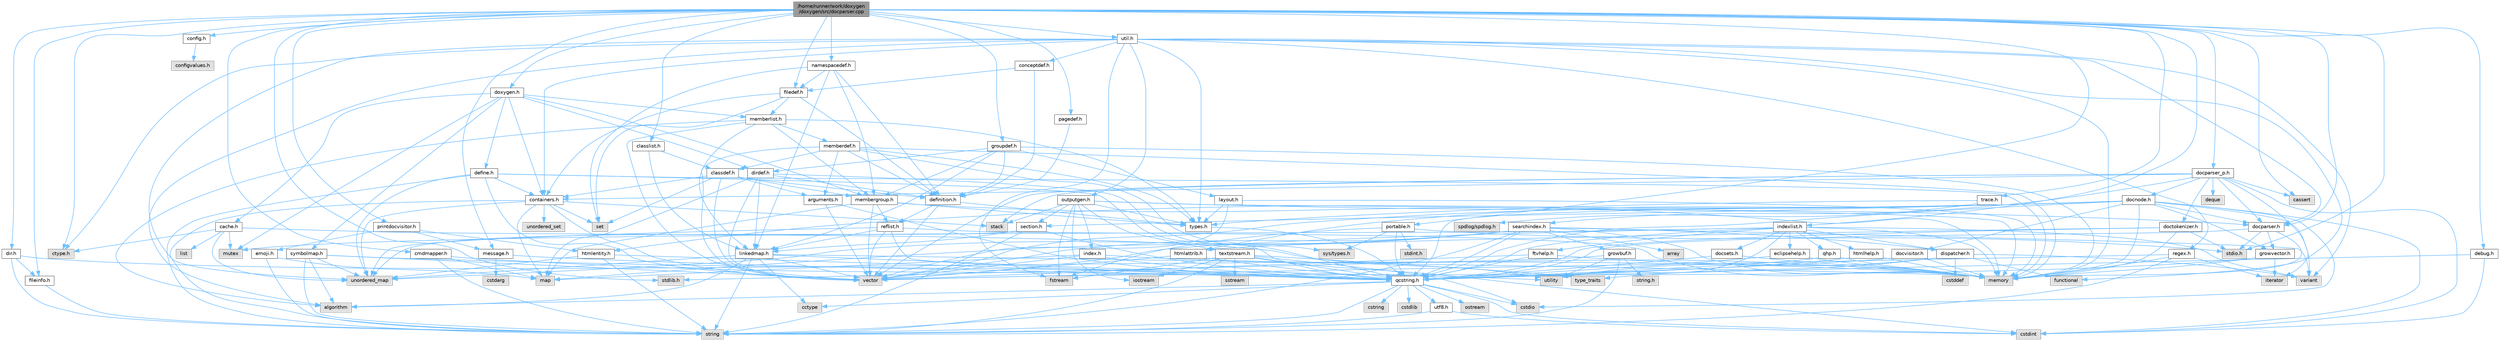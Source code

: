digraph "/home/runner/work/doxygen/doxygen/src/docparser.cpp"
{
 // INTERACTIVE_SVG=YES
 // LATEX_PDF_SIZE
  bgcolor="transparent";
  edge [fontname=Helvetica,fontsize=10,labelfontname=Helvetica,labelfontsize=10];
  node [fontname=Helvetica,fontsize=10,shape=box,height=0.2,width=0.4];
  Node1 [label="/home/runner/work/doxygen\l/doxygen/src/docparser.cpp",height=0.2,width=0.4,color="gray40", fillcolor="grey60", style="filled", fontcolor="black",tooltip=" "];
  Node1 -> Node2 [color="steelblue1",style="solid"];
  Node2 [label="stdio.h",height=0.2,width=0.4,color="grey60", fillcolor="#E0E0E0", style="filled",tooltip=" "];
  Node1 -> Node3 [color="steelblue1",style="solid"];
  Node3 [label="stdlib.h",height=0.2,width=0.4,color="grey60", fillcolor="#E0E0E0", style="filled",tooltip=" "];
  Node1 -> Node4 [color="steelblue1",style="solid"];
  Node4 [label="cassert",height=0.2,width=0.4,color="grey60", fillcolor="#E0E0E0", style="filled",tooltip=" "];
  Node1 -> Node5 [color="steelblue1",style="solid"];
  Node5 [label="ctype.h",height=0.2,width=0.4,color="grey60", fillcolor="#E0E0E0", style="filled",tooltip=" "];
  Node1 -> Node6 [color="steelblue1",style="solid"];
  Node6 [label="classlist.h",height=0.2,width=0.4,color="grey40", fillcolor="white", style="filled",URL="$d2/df8/classlist_8h.html",tooltip=" "];
  Node6 -> Node7 [color="steelblue1",style="solid"];
  Node7 [label="linkedmap.h",height=0.2,width=0.4,color="grey40", fillcolor="white", style="filled",URL="$da/de1/linkedmap_8h.html",tooltip=" "];
  Node7 -> Node8 [color="steelblue1",style="solid"];
  Node8 [label="unordered_map",height=0.2,width=0.4,color="grey60", fillcolor="#E0E0E0", style="filled",tooltip=" "];
  Node7 -> Node9 [color="steelblue1",style="solid"];
  Node9 [label="vector",height=0.2,width=0.4,color="grey60", fillcolor="#E0E0E0", style="filled",tooltip=" "];
  Node7 -> Node10 [color="steelblue1",style="solid"];
  Node10 [label="memory",height=0.2,width=0.4,color="grey60", fillcolor="#E0E0E0", style="filled",tooltip=" "];
  Node7 -> Node11 [color="steelblue1",style="solid"];
  Node11 [label="string",height=0.2,width=0.4,color="grey60", fillcolor="#E0E0E0", style="filled",tooltip=" "];
  Node7 -> Node12 [color="steelblue1",style="solid"];
  Node12 [label="algorithm",height=0.2,width=0.4,color="grey60", fillcolor="#E0E0E0", style="filled",tooltip=" "];
  Node7 -> Node13 [color="steelblue1",style="solid"];
  Node13 [label="cctype",height=0.2,width=0.4,color="grey60", fillcolor="#E0E0E0", style="filled",tooltip=" "];
  Node7 -> Node14 [color="steelblue1",style="solid"];
  Node14 [label="qcstring.h",height=0.2,width=0.4,color="grey40", fillcolor="white", style="filled",URL="$d7/d5c/qcstring_8h.html",tooltip=" "];
  Node14 -> Node11 [color="steelblue1",style="solid"];
  Node14 -> Node12 [color="steelblue1",style="solid"];
  Node14 -> Node13 [color="steelblue1",style="solid"];
  Node14 -> Node15 [color="steelblue1",style="solid"];
  Node15 [label="cstring",height=0.2,width=0.4,color="grey60", fillcolor="#E0E0E0", style="filled",tooltip=" "];
  Node14 -> Node16 [color="steelblue1",style="solid"];
  Node16 [label="cstdio",height=0.2,width=0.4,color="grey60", fillcolor="#E0E0E0", style="filled",tooltip=" "];
  Node14 -> Node17 [color="steelblue1",style="solid"];
  Node17 [label="cstdlib",height=0.2,width=0.4,color="grey60", fillcolor="#E0E0E0", style="filled",tooltip=" "];
  Node14 -> Node18 [color="steelblue1",style="solid"];
  Node18 [label="cstdint",height=0.2,width=0.4,color="grey60", fillcolor="#E0E0E0", style="filled",tooltip=" "];
  Node14 -> Node19 [color="steelblue1",style="solid"];
  Node19 [label="ostream",height=0.2,width=0.4,color="grey60", fillcolor="#E0E0E0", style="filled",tooltip=" "];
  Node14 -> Node20 [color="steelblue1",style="solid"];
  Node20 [label="utf8.h",height=0.2,width=0.4,color="grey40", fillcolor="white", style="filled",URL="$db/d7c/utf8_8h.html",tooltip="Various UTF8 related helper functions."];
  Node20 -> Node18 [color="steelblue1",style="solid"];
  Node20 -> Node11 [color="steelblue1",style="solid"];
  Node6 -> Node21 [color="steelblue1",style="solid"];
  Node21 [label="classdef.h",height=0.2,width=0.4,color="grey40", fillcolor="white", style="filled",URL="$d1/da6/classdef_8h.html",tooltip=" "];
  Node21 -> Node9 [color="steelblue1",style="solid"];
  Node21 -> Node22 [color="steelblue1",style="solid"];
  Node22 [label="set",height=0.2,width=0.4,color="grey60", fillcolor="#E0E0E0", style="filled",tooltip=" "];
  Node21 -> Node23 [color="steelblue1",style="solid"];
  Node23 [label="containers.h",height=0.2,width=0.4,color="grey40", fillcolor="white", style="filled",URL="$d5/d75/containers_8h.html",tooltip=" "];
  Node23 -> Node9 [color="steelblue1",style="solid"];
  Node23 -> Node11 [color="steelblue1",style="solid"];
  Node23 -> Node22 [color="steelblue1",style="solid"];
  Node23 -> Node24 [color="steelblue1",style="solid"];
  Node24 [label="map",height=0.2,width=0.4,color="grey60", fillcolor="#E0E0E0", style="filled",tooltip=" "];
  Node23 -> Node25 [color="steelblue1",style="solid"];
  Node25 [label="unordered_set",height=0.2,width=0.4,color="grey60", fillcolor="#E0E0E0", style="filled",tooltip=" "];
  Node23 -> Node8 [color="steelblue1",style="solid"];
  Node23 -> Node26 [color="steelblue1",style="solid"];
  Node26 [label="stack",height=0.2,width=0.4,color="grey60", fillcolor="#E0E0E0", style="filled",tooltip=" "];
  Node21 -> Node27 [color="steelblue1",style="solid"];
  Node27 [label="definition.h",height=0.2,width=0.4,color="grey40", fillcolor="white", style="filled",URL="$df/da1/definition_8h.html",tooltip=" "];
  Node27 -> Node9 [color="steelblue1",style="solid"];
  Node27 -> Node28 [color="steelblue1",style="solid"];
  Node28 [label="types.h",height=0.2,width=0.4,color="grey40", fillcolor="white", style="filled",URL="$d9/d49/types_8h.html",tooltip="This file contains a number of basic enums and types."];
  Node28 -> Node14 [color="steelblue1",style="solid"];
  Node27 -> Node29 [color="steelblue1",style="solid"];
  Node29 [label="reflist.h",height=0.2,width=0.4,color="grey40", fillcolor="white", style="filled",URL="$d1/d02/reflist_8h.html",tooltip=" "];
  Node29 -> Node9 [color="steelblue1",style="solid"];
  Node29 -> Node8 [color="steelblue1",style="solid"];
  Node29 -> Node10 [color="steelblue1",style="solid"];
  Node29 -> Node14 [color="steelblue1",style="solid"];
  Node29 -> Node7 [color="steelblue1",style="solid"];
  Node21 -> Node30 [color="steelblue1",style="solid"];
  Node30 [label="arguments.h",height=0.2,width=0.4,color="grey40", fillcolor="white", style="filled",URL="$df/d9b/arguments_8h.html",tooltip=" "];
  Node30 -> Node9 [color="steelblue1",style="solid"];
  Node30 -> Node14 [color="steelblue1",style="solid"];
  Node21 -> Node31 [color="steelblue1",style="solid"];
  Node31 [label="membergroup.h",height=0.2,width=0.4,color="grey40", fillcolor="white", style="filled",URL="$d9/d11/membergroup_8h.html",tooltip=" "];
  Node31 -> Node9 [color="steelblue1",style="solid"];
  Node31 -> Node24 [color="steelblue1",style="solid"];
  Node31 -> Node10 [color="steelblue1",style="solid"];
  Node31 -> Node28 [color="steelblue1",style="solid"];
  Node31 -> Node29 [color="steelblue1",style="solid"];
  Node1 -> Node32 [color="steelblue1",style="solid"];
  Node32 [label="cmdmapper.h",height=0.2,width=0.4,color="grey40", fillcolor="white", style="filled",URL="$d3/d42/cmdmapper_8h.html",tooltip=" "];
  Node32 -> Node24 [color="steelblue1",style="solid"];
  Node32 -> Node11 [color="steelblue1",style="solid"];
  Node32 -> Node14 [color="steelblue1",style="solid"];
  Node1 -> Node33 [color="steelblue1",style="solid"];
  Node33 [label="config.h",height=0.2,width=0.4,color="grey40", fillcolor="white", style="filled",URL="$db/d16/config_8h.html",tooltip=" "];
  Node33 -> Node34 [color="steelblue1",style="solid"];
  Node34 [label="configvalues.h",height=0.2,width=0.4,color="grey60", fillcolor="#E0E0E0", style="filled",tooltip=" "];
  Node1 -> Node35 [color="steelblue1",style="solid"];
  Node35 [label="debug.h",height=0.2,width=0.4,color="grey40", fillcolor="white", style="filled",URL="$db/d16/debug_8h.html",tooltip=" "];
  Node35 -> Node18 [color="steelblue1",style="solid"];
  Node35 -> Node14 [color="steelblue1",style="solid"];
  Node1 -> Node36 [color="steelblue1",style="solid"];
  Node36 [label="dir.h",height=0.2,width=0.4,color="grey40", fillcolor="white", style="filled",URL="$df/d9c/dir_8h.html",tooltip=" "];
  Node36 -> Node11 [color="steelblue1",style="solid"];
  Node36 -> Node10 [color="steelblue1",style="solid"];
  Node36 -> Node37 [color="steelblue1",style="solid"];
  Node37 [label="fileinfo.h",height=0.2,width=0.4,color="grey40", fillcolor="white", style="filled",URL="$df/d45/fileinfo_8h.html",tooltip=" "];
  Node37 -> Node11 [color="steelblue1",style="solid"];
  Node1 -> Node38 [color="steelblue1",style="solid"];
  Node38 [label="docparser.h",height=0.2,width=0.4,color="grey40", fillcolor="white", style="filled",URL="$de/d9c/docparser_8h.html",tooltip=" "];
  Node38 -> Node2 [color="steelblue1",style="solid"];
  Node38 -> Node10 [color="steelblue1",style="solid"];
  Node38 -> Node14 [color="steelblue1",style="solid"];
  Node38 -> Node39 [color="steelblue1",style="solid"];
  Node39 [label="growvector.h",height=0.2,width=0.4,color="grey40", fillcolor="white", style="filled",URL="$d7/d50/growvector_8h.html",tooltip=" "];
  Node39 -> Node9 [color="steelblue1",style="solid"];
  Node39 -> Node10 [color="steelblue1",style="solid"];
  Node39 -> Node40 [color="steelblue1",style="solid"];
  Node40 [label="iterator",height=0.2,width=0.4,color="grey60", fillcolor="#E0E0E0", style="filled",tooltip=" "];
  Node1 -> Node41 [color="steelblue1",style="solid"];
  Node41 [label="docparser_p.h",height=0.2,width=0.4,color="grey40", fillcolor="white", style="filled",URL="$df/dc9/docparser__p_8h.html",tooltip="Private header shared between docparser.cpp and docnode.cpp."];
  Node41 -> Node4 [color="steelblue1",style="solid"];
  Node41 -> Node26 [color="steelblue1",style="solid"];
  Node41 -> Node40 [color="steelblue1",style="solid"];
  Node41 -> Node9 [color="steelblue1",style="solid"];
  Node41 -> Node42 [color="steelblue1",style="solid"];
  Node42 [label="deque",height=0.2,width=0.4,color="grey60", fillcolor="#E0E0E0", style="filled",tooltip=" "];
  Node41 -> Node18 [color="steelblue1",style="solid"];
  Node41 -> Node23 [color="steelblue1",style="solid"];
  Node41 -> Node38 [color="steelblue1",style="solid"];
  Node41 -> Node43 [color="steelblue1",style="solid"];
  Node43 [label="docnode.h",height=0.2,width=0.4,color="grey40", fillcolor="white", style="filled",URL="$de/d2b/docnode_8h.html",tooltip=" "];
  Node43 -> Node16 [color="steelblue1",style="solid"];
  Node43 -> Node18 [color="steelblue1",style="solid"];
  Node43 -> Node9 [color="steelblue1",style="solid"];
  Node43 -> Node10 [color="steelblue1",style="solid"];
  Node43 -> Node44 [color="steelblue1",style="solid"];
  Node44 [label="variant",height=0.2,width=0.4,color="grey60", fillcolor="#E0E0E0", style="filled",tooltip=" "];
  Node43 -> Node14 [color="steelblue1",style="solid"];
  Node43 -> Node45 [color="steelblue1",style="solid"];
  Node45 [label="docvisitor.h",height=0.2,width=0.4,color="grey40", fillcolor="white", style="filled",URL="$d2/d3c/docvisitor_8h.html",tooltip=" "];
  Node45 -> Node10 [color="steelblue1",style="solid"];
  Node45 -> Node14 [color="steelblue1",style="solid"];
  Node43 -> Node38 [color="steelblue1",style="solid"];
  Node43 -> Node46 [color="steelblue1",style="solid"];
  Node46 [label="htmlattrib.h",height=0.2,width=0.4,color="grey40", fillcolor="white", style="filled",URL="$d0/d73/htmlattrib_8h.html",tooltip=" "];
  Node46 -> Node9 [color="steelblue1",style="solid"];
  Node46 -> Node14 [color="steelblue1",style="solid"];
  Node43 -> Node47 [color="steelblue1",style="solid"];
  Node47 [label="htmlentity.h",height=0.2,width=0.4,color="grey40", fillcolor="white", style="filled",URL="$db/dc6/htmlentity_8h.html",tooltip=" "];
  Node47 -> Node8 [color="steelblue1",style="solid"];
  Node47 -> Node11 [color="steelblue1",style="solid"];
  Node47 -> Node14 [color="steelblue1",style="solid"];
  Node43 -> Node39 [color="steelblue1",style="solid"];
  Node43 -> Node48 [color="steelblue1",style="solid"];
  Node48 [label="section.h",height=0.2,width=0.4,color="grey40", fillcolor="white", style="filled",URL="$d1/d2a/section_8h.html",tooltip=" "];
  Node48 -> Node11 [color="steelblue1",style="solid"];
  Node48 -> Node8 [color="steelblue1",style="solid"];
  Node48 -> Node14 [color="steelblue1",style="solid"];
  Node48 -> Node7 [color="steelblue1",style="solid"];
  Node41 -> Node49 [color="steelblue1",style="solid"];
  Node49 [label="doctokenizer.h",height=0.2,width=0.4,color="grey40", fillcolor="white", style="filled",URL="$d0/d0c/doctokenizer_8h.html",tooltip=" "];
  Node49 -> Node2 [color="steelblue1",style="solid"];
  Node49 -> Node10 [color="steelblue1",style="solid"];
  Node49 -> Node46 [color="steelblue1",style="solid"];
  Node49 -> Node14 [color="steelblue1",style="solid"];
  Node41 -> Node50 [color="steelblue1",style="solid"];
  Node50 [label="searchindex.h",height=0.2,width=0.4,color="grey40", fillcolor="white", style="filled",URL="$de/d07/searchindex_8h.html",tooltip="Web server based search engine."];
  Node50 -> Node10 [color="steelblue1",style="solid"];
  Node50 -> Node9 [color="steelblue1",style="solid"];
  Node50 -> Node24 [color="steelblue1",style="solid"];
  Node50 -> Node8 [color="steelblue1",style="solid"];
  Node50 -> Node11 [color="steelblue1",style="solid"];
  Node50 -> Node51 [color="steelblue1",style="solid"];
  Node51 [label="array",height=0.2,width=0.4,color="grey60", fillcolor="#E0E0E0", style="filled",tooltip=" "];
  Node50 -> Node44 [color="steelblue1",style="solid"];
  Node50 -> Node14 [color="steelblue1",style="solid"];
  Node50 -> Node52 [color="steelblue1",style="solid"];
  Node52 [label="growbuf.h",height=0.2,width=0.4,color="grey40", fillcolor="white", style="filled",URL="$dd/d72/growbuf_8h.html",tooltip=" "];
  Node52 -> Node53 [color="steelblue1",style="solid"];
  Node53 [label="utility",height=0.2,width=0.4,color="grey60", fillcolor="#E0E0E0", style="filled",tooltip=" "];
  Node52 -> Node3 [color="steelblue1",style="solid"];
  Node52 -> Node54 [color="steelblue1",style="solid"];
  Node54 [label="string.h",height=0.2,width=0.4,color="grey60", fillcolor="#E0E0E0", style="filled",tooltip=" "];
  Node52 -> Node11 [color="steelblue1",style="solid"];
  Node50 -> Node55 [color="steelblue1",style="solid"];
  Node55 [label="dispatcher.h",height=0.2,width=0.4,color="grey40", fillcolor="white", style="filled",URL="$da/d73/dispatcher_8h.html",tooltip=" "];
  Node55 -> Node56 [color="steelblue1",style="solid"];
  Node56 [label="cstddef",height=0.2,width=0.4,color="grey60", fillcolor="#E0E0E0", style="filled",tooltip=" "];
  Node55 -> Node53 [color="steelblue1",style="solid"];
  Node55 -> Node57 [color="steelblue1",style="solid"];
  Node57 [label="functional",height=0.2,width=0.4,color="grey60", fillcolor="#E0E0E0", style="filled",tooltip=" "];
  Node55 -> Node44 [color="steelblue1",style="solid"];
  Node55 -> Node58 [color="steelblue1",style="solid"];
  Node58 [label="type_traits",height=0.2,width=0.4,color="grey60", fillcolor="#E0E0E0", style="filled",tooltip=" "];
  Node1 -> Node59 [color="steelblue1",style="solid"];
  Node59 [label="doxygen.h",height=0.2,width=0.4,color="grey40", fillcolor="white", style="filled",URL="$d1/da1/doxygen_8h.html",tooltip=" "];
  Node59 -> Node60 [color="steelblue1",style="solid"];
  Node60 [label="mutex",height=0.2,width=0.4,color="grey60", fillcolor="#E0E0E0", style="filled",tooltip=" "];
  Node59 -> Node23 [color="steelblue1",style="solid"];
  Node59 -> Node31 [color="steelblue1",style="solid"];
  Node59 -> Node61 [color="steelblue1",style="solid"];
  Node61 [label="dirdef.h",height=0.2,width=0.4,color="grey40", fillcolor="white", style="filled",URL="$d6/d15/dirdef_8h.html",tooltip=" "];
  Node61 -> Node9 [color="steelblue1",style="solid"];
  Node61 -> Node24 [color="steelblue1",style="solid"];
  Node61 -> Node14 [color="steelblue1",style="solid"];
  Node61 -> Node7 [color="steelblue1",style="solid"];
  Node61 -> Node27 [color="steelblue1",style="solid"];
  Node59 -> Node62 [color="steelblue1",style="solid"];
  Node62 [label="memberlist.h",height=0.2,width=0.4,color="grey40", fillcolor="white", style="filled",URL="$dd/d78/memberlist_8h.html",tooltip=" "];
  Node62 -> Node9 [color="steelblue1",style="solid"];
  Node62 -> Node12 [color="steelblue1",style="solid"];
  Node62 -> Node63 [color="steelblue1",style="solid"];
  Node63 [label="memberdef.h",height=0.2,width=0.4,color="grey40", fillcolor="white", style="filled",URL="$d4/d46/memberdef_8h.html",tooltip=" "];
  Node63 -> Node9 [color="steelblue1",style="solid"];
  Node63 -> Node10 [color="steelblue1",style="solid"];
  Node63 -> Node64 [color="steelblue1",style="solid"];
  Node64 [label="sys/types.h",height=0.2,width=0.4,color="grey60", fillcolor="#E0E0E0", style="filled",tooltip=" "];
  Node63 -> Node28 [color="steelblue1",style="solid"];
  Node63 -> Node27 [color="steelblue1",style="solid"];
  Node63 -> Node30 [color="steelblue1",style="solid"];
  Node63 -> Node21 [color="steelblue1",style="solid"];
  Node62 -> Node7 [color="steelblue1",style="solid"];
  Node62 -> Node28 [color="steelblue1",style="solid"];
  Node62 -> Node31 [color="steelblue1",style="solid"];
  Node59 -> Node65 [color="steelblue1",style="solid"];
  Node65 [label="define.h",height=0.2,width=0.4,color="grey40", fillcolor="white", style="filled",URL="$df/d67/define_8h.html",tooltip=" "];
  Node65 -> Node9 [color="steelblue1",style="solid"];
  Node65 -> Node10 [color="steelblue1",style="solid"];
  Node65 -> Node11 [color="steelblue1",style="solid"];
  Node65 -> Node8 [color="steelblue1",style="solid"];
  Node65 -> Node14 [color="steelblue1",style="solid"];
  Node65 -> Node23 [color="steelblue1",style="solid"];
  Node59 -> Node66 [color="steelblue1",style="solid"];
  Node66 [label="cache.h",height=0.2,width=0.4,color="grey40", fillcolor="white", style="filled",URL="$d3/d26/cache_8h.html",tooltip=" "];
  Node66 -> Node67 [color="steelblue1",style="solid"];
  Node67 [label="list",height=0.2,width=0.4,color="grey60", fillcolor="#E0E0E0", style="filled",tooltip=" "];
  Node66 -> Node8 [color="steelblue1",style="solid"];
  Node66 -> Node60 [color="steelblue1",style="solid"];
  Node66 -> Node53 [color="steelblue1",style="solid"];
  Node66 -> Node5 [color="steelblue1",style="solid"];
  Node59 -> Node68 [color="steelblue1",style="solid"];
  Node68 [label="symbolmap.h",height=0.2,width=0.4,color="grey40", fillcolor="white", style="filled",URL="$d7/ddd/symbolmap_8h.html",tooltip=" "];
  Node68 -> Node12 [color="steelblue1",style="solid"];
  Node68 -> Node8 [color="steelblue1",style="solid"];
  Node68 -> Node9 [color="steelblue1",style="solid"];
  Node68 -> Node11 [color="steelblue1",style="solid"];
  Node68 -> Node53 [color="steelblue1",style="solid"];
  Node1 -> Node69 [color="steelblue1",style="solid"];
  Node69 [label="filedef.h",height=0.2,width=0.4,color="grey40", fillcolor="white", style="filled",URL="$d4/d3a/filedef_8h.html",tooltip=" "];
  Node69 -> Node22 [color="steelblue1",style="solid"];
  Node69 -> Node27 [color="steelblue1",style="solid"];
  Node69 -> Node62 [color="steelblue1",style="solid"];
  Node69 -> Node23 [color="steelblue1",style="solid"];
  Node1 -> Node37 [color="steelblue1",style="solid"];
  Node1 -> Node70 [color="steelblue1",style="solid"];
  Node70 [label="groupdef.h",height=0.2,width=0.4,color="grey40", fillcolor="white", style="filled",URL="$d1/de6/groupdef_8h.html",tooltip=" "];
  Node70 -> Node10 [color="steelblue1",style="solid"];
  Node70 -> Node27 [color="steelblue1",style="solid"];
  Node70 -> Node61 [color="steelblue1",style="solid"];
  Node70 -> Node71 [color="steelblue1",style="solid"];
  Node71 [label="layout.h",height=0.2,width=0.4,color="grey40", fillcolor="white", style="filled",URL="$db/d51/layout_8h.html",tooltip=" "];
  Node71 -> Node10 [color="steelblue1",style="solid"];
  Node71 -> Node9 [color="steelblue1",style="solid"];
  Node71 -> Node28 [color="steelblue1",style="solid"];
  Node70 -> Node31 [color="steelblue1",style="solid"];
  Node70 -> Node7 [color="steelblue1",style="solid"];
  Node1 -> Node72 [color="steelblue1",style="solid"];
  Node72 [label="namespacedef.h",height=0.2,width=0.4,color="grey40", fillcolor="white", style="filled",URL="$d7/d97/namespacedef_8h.html",tooltip=" "];
  Node72 -> Node22 [color="steelblue1",style="solid"];
  Node72 -> Node27 [color="steelblue1",style="solid"];
  Node72 -> Node69 [color="steelblue1",style="solid"];
  Node72 -> Node7 [color="steelblue1",style="solid"];
  Node72 -> Node31 [color="steelblue1",style="solid"];
  Node1 -> Node73 [color="steelblue1",style="solid"];
  Node73 [label="message.h",height=0.2,width=0.4,color="grey40", fillcolor="white", style="filled",URL="$d2/d0d/message_8h.html",tooltip=" "];
  Node73 -> Node74 [color="steelblue1",style="solid"];
  Node74 [label="cstdarg",height=0.2,width=0.4,color="grey60", fillcolor="#E0E0E0", style="filled",tooltip=" "];
  Node73 -> Node14 [color="steelblue1",style="solid"];
  Node1 -> Node75 [color="steelblue1",style="solid"];
  Node75 [label="pagedef.h",height=0.2,width=0.4,color="grey40", fillcolor="white", style="filled",URL="$dd/d66/pagedef_8h.html",tooltip=" "];
  Node75 -> Node27 [color="steelblue1",style="solid"];
  Node1 -> Node76 [color="steelblue1",style="solid"];
  Node76 [label="portable.h",height=0.2,width=0.4,color="grey40", fillcolor="white", style="filled",URL="$d2/de2/portable_8h.html",tooltip="Portable versions of functions that are platform dependent."];
  Node76 -> Node2 [color="steelblue1",style="solid"];
  Node76 -> Node64 [color="steelblue1",style="solid"];
  Node76 -> Node77 [color="steelblue1",style="solid"];
  Node77 [label="stdint.h",height=0.2,width=0.4,color="grey60", fillcolor="#E0E0E0", style="filled",tooltip=" "];
  Node76 -> Node78 [color="steelblue1",style="solid"];
  Node78 [label="fstream",height=0.2,width=0.4,color="grey60", fillcolor="#E0E0E0", style="filled",tooltip=" "];
  Node76 -> Node14 [color="steelblue1",style="solid"];
  Node1 -> Node79 [color="steelblue1",style="solid"];
  Node79 [label="printdocvisitor.h",height=0.2,width=0.4,color="grey40", fillcolor="white", style="filled",URL="$db/d73/printdocvisitor_8h.html",tooltip=" "];
  Node79 -> Node47 [color="steelblue1",style="solid"];
  Node79 -> Node80 [color="steelblue1",style="solid"];
  Node80 [label="emoji.h",height=0.2,width=0.4,color="grey40", fillcolor="white", style="filled",URL="$d6/dd3/emoji_8h.html",tooltip=" "];
  Node80 -> Node24 [color="steelblue1",style="solid"];
  Node80 -> Node11 [color="steelblue1",style="solid"];
  Node79 -> Node73 [color="steelblue1",style="solid"];
  Node1 -> Node81 [color="steelblue1",style="solid"];
  Node81 [label="util.h",height=0.2,width=0.4,color="grey40", fillcolor="white", style="filled",URL="$d8/d3c/util_8h.html",tooltip="A bunch of utility functions."];
  Node81 -> Node10 [color="steelblue1",style="solid"];
  Node81 -> Node8 [color="steelblue1",style="solid"];
  Node81 -> Node12 [color="steelblue1",style="solid"];
  Node81 -> Node57 [color="steelblue1",style="solid"];
  Node81 -> Node78 [color="steelblue1",style="solid"];
  Node81 -> Node44 [color="steelblue1",style="solid"];
  Node81 -> Node5 [color="steelblue1",style="solid"];
  Node81 -> Node28 [color="steelblue1",style="solid"];
  Node81 -> Node38 [color="steelblue1",style="solid"];
  Node81 -> Node23 [color="steelblue1",style="solid"];
  Node81 -> Node82 [color="steelblue1",style="solid"];
  Node82 [label="outputgen.h",height=0.2,width=0.4,color="grey40", fillcolor="white", style="filled",URL="$df/d06/outputgen_8h.html",tooltip=" "];
  Node82 -> Node10 [color="steelblue1",style="solid"];
  Node82 -> Node26 [color="steelblue1",style="solid"];
  Node82 -> Node83 [color="steelblue1",style="solid"];
  Node83 [label="iostream",height=0.2,width=0.4,color="grey60", fillcolor="#E0E0E0", style="filled",tooltip=" "];
  Node82 -> Node78 [color="steelblue1",style="solid"];
  Node82 -> Node28 [color="steelblue1",style="solid"];
  Node82 -> Node84 [color="steelblue1",style="solid"];
  Node84 [label="index.h",height=0.2,width=0.4,color="grey40", fillcolor="white", style="filled",URL="$d1/db5/index_8h.html",tooltip=" "];
  Node84 -> Node10 [color="steelblue1",style="solid"];
  Node84 -> Node9 [color="steelblue1",style="solid"];
  Node84 -> Node24 [color="steelblue1",style="solid"];
  Node84 -> Node14 [color="steelblue1",style="solid"];
  Node82 -> Node48 [color="steelblue1",style="solid"];
  Node82 -> Node85 [color="steelblue1",style="solid"];
  Node85 [label="textstream.h",height=0.2,width=0.4,color="grey40", fillcolor="white", style="filled",URL="$d4/d7d/textstream_8h.html",tooltip=" "];
  Node85 -> Node11 [color="steelblue1",style="solid"];
  Node85 -> Node83 [color="steelblue1",style="solid"];
  Node85 -> Node86 [color="steelblue1",style="solid"];
  Node86 [label="sstream",height=0.2,width=0.4,color="grey60", fillcolor="#E0E0E0", style="filled",tooltip=" "];
  Node85 -> Node18 [color="steelblue1",style="solid"];
  Node85 -> Node16 [color="steelblue1",style="solid"];
  Node85 -> Node78 [color="steelblue1",style="solid"];
  Node85 -> Node58 [color="steelblue1",style="solid"];
  Node85 -> Node14 [color="steelblue1",style="solid"];
  Node82 -> Node38 [color="steelblue1",style="solid"];
  Node81 -> Node87 [color="steelblue1",style="solid"];
  Node87 [label="regex.h",height=0.2,width=0.4,color="grey40", fillcolor="white", style="filled",URL="$d1/d21/regex_8h.html",tooltip=" "];
  Node87 -> Node10 [color="steelblue1",style="solid"];
  Node87 -> Node11 [color="steelblue1",style="solid"];
  Node87 -> Node9 [color="steelblue1",style="solid"];
  Node87 -> Node40 [color="steelblue1",style="solid"];
  Node81 -> Node88 [color="steelblue1",style="solid"];
  Node88 [label="conceptdef.h",height=0.2,width=0.4,color="grey40", fillcolor="white", style="filled",URL="$da/df1/conceptdef_8h.html",tooltip=" "];
  Node88 -> Node27 [color="steelblue1",style="solid"];
  Node88 -> Node69 [color="steelblue1",style="solid"];
  Node1 -> Node89 [color="steelblue1",style="solid"];
  Node89 [label="indexlist.h",height=0.2,width=0.4,color="grey40", fillcolor="white", style="filled",URL="$d5/d61/indexlist_8h.html",tooltip=" "];
  Node89 -> Node53 [color="steelblue1",style="solid"];
  Node89 -> Node9 [color="steelblue1",style="solid"];
  Node89 -> Node10 [color="steelblue1",style="solid"];
  Node89 -> Node60 [color="steelblue1",style="solid"];
  Node89 -> Node44 [color="steelblue1",style="solid"];
  Node89 -> Node14 [color="steelblue1",style="solid"];
  Node89 -> Node55 [color="steelblue1",style="solid"];
  Node89 -> Node90 [color="steelblue1",style="solid"];
  Node90 [label="docsets.h",height=0.2,width=0.4,color="grey40", fillcolor="white", style="filled",URL="$d1/db2/docsets_8h.html",tooltip=" "];
  Node90 -> Node10 [color="steelblue1",style="solid"];
  Node90 -> Node14 [color="steelblue1",style="solid"];
  Node89 -> Node91 [color="steelblue1",style="solid"];
  Node91 [label="eclipsehelp.h",height=0.2,width=0.4,color="grey40", fillcolor="white", style="filled",URL="$db/d9e/eclipsehelp_8h.html",tooltip=" "];
  Node91 -> Node10 [color="steelblue1",style="solid"];
  Node91 -> Node14 [color="steelblue1",style="solid"];
  Node89 -> Node92 [color="steelblue1",style="solid"];
  Node92 [label="ftvhelp.h",height=0.2,width=0.4,color="grey40", fillcolor="white", style="filled",URL="$d2/d4a/ftvhelp_8h.html",tooltip=" "];
  Node92 -> Node10 [color="steelblue1",style="solid"];
  Node92 -> Node9 [color="steelblue1",style="solid"];
  Node92 -> Node14 [color="steelblue1",style="solid"];
  Node89 -> Node93 [color="steelblue1",style="solid"];
  Node93 [label="htmlhelp.h",height=0.2,width=0.4,color="grey40", fillcolor="white", style="filled",URL="$d8/dc3/htmlhelp_8h.html",tooltip=" "];
  Node93 -> Node10 [color="steelblue1",style="solid"];
  Node93 -> Node14 [color="steelblue1",style="solid"];
  Node89 -> Node94 [color="steelblue1",style="solid"];
  Node94 [label="qhp.h",height=0.2,width=0.4,color="grey40", fillcolor="white", style="filled",URL="$dc/d20/qhp_8h.html",tooltip=" "];
  Node94 -> Node10 [color="steelblue1",style="solid"];
  Node94 -> Node14 [color="steelblue1",style="solid"];
  Node1 -> Node95 [color="steelblue1",style="solid"];
  Node95 [label="trace.h",height=0.2,width=0.4,color="grey40", fillcolor="white", style="filled",URL="$d1/d1b/trace_8h.html",tooltip=" "];
  Node95 -> Node96 [color="steelblue1",style="solid"];
  Node96 [label="spdlog/spdlog.h",height=0.2,width=0.4,color="grey60", fillcolor="#E0E0E0", style="filled",tooltip=" "];
  Node95 -> Node28 [color="steelblue1",style="solid"];
  Node95 -> Node14 [color="steelblue1",style="solid"];
}
